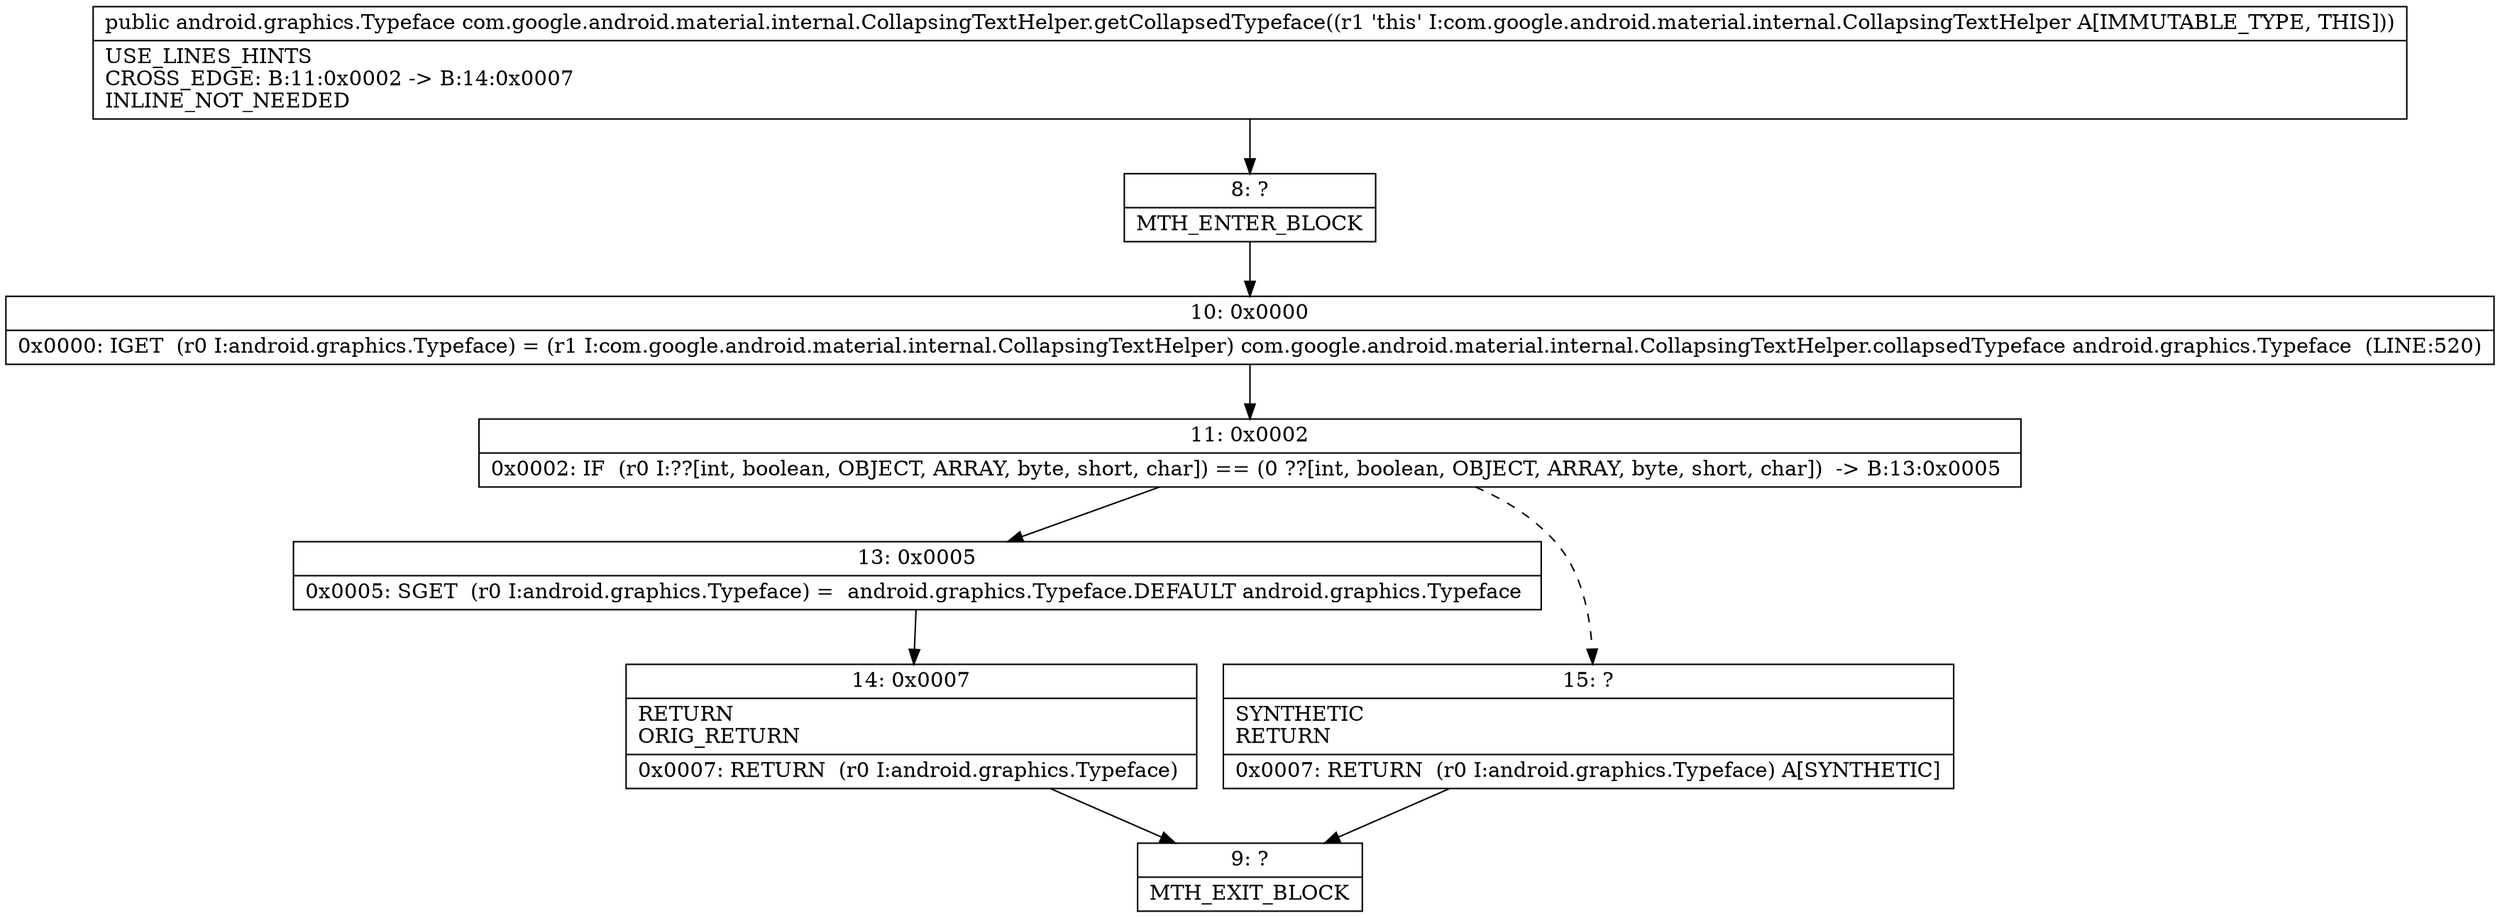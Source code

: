 digraph "CFG forcom.google.android.material.internal.CollapsingTextHelper.getCollapsedTypeface()Landroid\/graphics\/Typeface;" {
Node_8 [shape=record,label="{8\:\ ?|MTH_ENTER_BLOCK\l}"];
Node_10 [shape=record,label="{10\:\ 0x0000|0x0000: IGET  (r0 I:android.graphics.Typeface) = (r1 I:com.google.android.material.internal.CollapsingTextHelper) com.google.android.material.internal.CollapsingTextHelper.collapsedTypeface android.graphics.Typeface  (LINE:520)\l}"];
Node_11 [shape=record,label="{11\:\ 0x0002|0x0002: IF  (r0 I:??[int, boolean, OBJECT, ARRAY, byte, short, char]) == (0 ??[int, boolean, OBJECT, ARRAY, byte, short, char])  \-\> B:13:0x0005 \l}"];
Node_13 [shape=record,label="{13\:\ 0x0005|0x0005: SGET  (r0 I:android.graphics.Typeface) =  android.graphics.Typeface.DEFAULT android.graphics.Typeface \l}"];
Node_14 [shape=record,label="{14\:\ 0x0007|RETURN\lORIG_RETURN\l|0x0007: RETURN  (r0 I:android.graphics.Typeface) \l}"];
Node_9 [shape=record,label="{9\:\ ?|MTH_EXIT_BLOCK\l}"];
Node_15 [shape=record,label="{15\:\ ?|SYNTHETIC\lRETURN\l|0x0007: RETURN  (r0 I:android.graphics.Typeface) A[SYNTHETIC]\l}"];
MethodNode[shape=record,label="{public android.graphics.Typeface com.google.android.material.internal.CollapsingTextHelper.getCollapsedTypeface((r1 'this' I:com.google.android.material.internal.CollapsingTextHelper A[IMMUTABLE_TYPE, THIS]))  | USE_LINES_HINTS\lCROSS_EDGE: B:11:0x0002 \-\> B:14:0x0007\lINLINE_NOT_NEEDED\l}"];
MethodNode -> Node_8;Node_8 -> Node_10;
Node_10 -> Node_11;
Node_11 -> Node_13;
Node_11 -> Node_15[style=dashed];
Node_13 -> Node_14;
Node_14 -> Node_9;
Node_15 -> Node_9;
}

